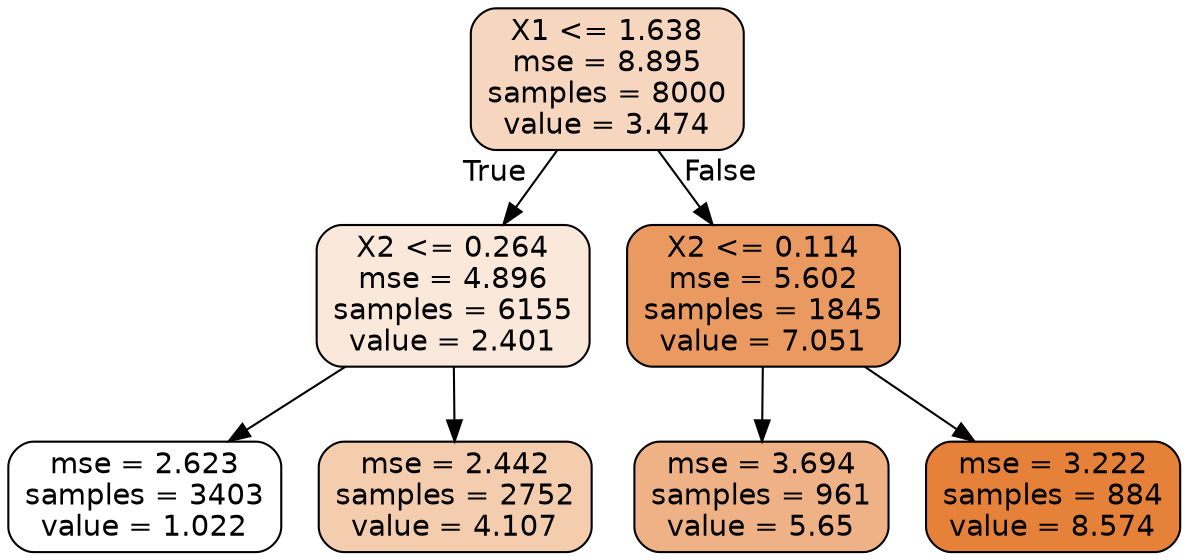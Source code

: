 digraph Tree {
node [shape=box, style="filled, rounded", color="black", fontname=helvetica] ;
edge [fontname=helvetica] ;
0 [label="X1 <= 1.638\nmse = 8.895\nsamples = 8000\nvalue = 3.474", fillcolor="#f7d6bf"] ;
1 [label="X2 <= 0.264\nmse = 4.896\nsamples = 6155\nvalue = 2.401", fillcolor="#fae8db"] ;
0 -> 1 [labeldistance=2.5, labelangle=45, headlabel="True"] ;
2 [label="mse = 2.623\nsamples = 3403\nvalue = 1.022", fillcolor="#ffffff"] ;
1 -> 2 ;
3 [label="mse = 2.442\nsamples = 2752\nvalue = 4.107", fillcolor="#f4ccae"] ;
1 -> 3 ;
4 [label="X2 <= 0.114\nmse = 5.602\nsamples = 1845\nvalue = 7.051", fillcolor="#ea9a61"] ;
0 -> 4 [labeldistance=2.5, labelangle=-45, headlabel="False"] ;
5 [label="mse = 3.694\nsamples = 961\nvalue = 5.65", fillcolor="#efb286"] ;
4 -> 5 ;
6 [label="mse = 3.222\nsamples = 884\nvalue = 8.574", fillcolor="#e58139"] ;
4 -> 6 ;
}